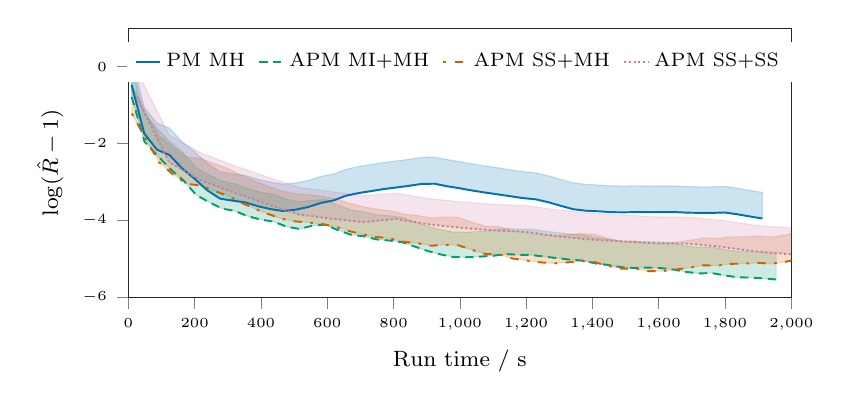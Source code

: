 % This file was created by matplotlib2tikz v0.6.11.
\begin{tikzpicture}

%\definecolor{color1}{rgb}{0.333,0.659,0.408}
%\definecolor{color0}{rgb}{0.298,0.447,0.69}
%\definecolor{color3}{rgb}{0.506,0.447,0.698}
%\definecolor{color2}{rgb}{0.769,0.306,0.322}

\definecolor{color1}{rgb}{0,0.62,0.451}
\definecolor{color0}{rgb}{0,0.447,0.698}
\definecolor{color3}{rgb}{0.8,0.475,0.655}
\definecolor{color2}{rgb}{0.835,0.369,0}

\begin{axis}[
xlabel={\footnotesize Run time / s},
ylabel={\footnotesize $\log(\hat{R} - 1)$},
width=10cm,
height=5cm,
xmin=0, xmax=2000,
ymin=-6, ymax=1,
%xtick={0,500,1000,1500,2000},
%xticklabels=0,500,1000,1500,2000},
tick align=outside,
tick pos=left,
x grid style={white!80.0!black},
y grid style={white!80.0!black},
every tick label/.append style={font=\tiny},
axis line style={lightgray!20.0!black},
%legend entries={{PM MH},{APM MI+MH},{APM SS+MH},{APM SS+SS}},
%legend image post style={scale=0.5},
%legend style={
%at={(0.7,0.95)},
%fill=none,
%anchor=north west,
%draw=none, 
%font=\scriptsize,
%}
legend style={at={(0.5,0.95)}, anchor=north, draw=none,font=\scriptsize,/tikz/every even column/.append style={column sep=0.1cm}},
legend image post style={scale=0.5},
legend entries={{PM MH},{APM MI+MH},{APM SS+MH},{APM SS+SS}},
legend cell align={left},
legend columns=4
]
\path [draw=color0, fill=color0, opacity=0.2] (axis cs:9.756,0.241)
--(axis cs:9.756,-0.471)
--(axis cs:47.822,-1.739)
--(axis cs:85.889,-2.156)
--(axis cs:123.956,-2.297)
--(axis cs:162.023,-2.647)
--(axis cs:200.089,-2.918)
--(axis cs:238.156,-3.216)
--(axis cs:276.223,-3.431)
--(axis cs:314.289,-3.484)
--(axis cs:352.356,-3.529)
--(axis cs:390.423,-3.628)
--(axis cs:428.49,-3.703)
--(axis cs:466.556,-3.754)
--(axis cs:504.623,-3.719)
--(axis cs:542.69,-3.65)
--(axis cs:580.756,-3.543)
--(axis cs:618.823,-3.479)
--(axis cs:656.89,-3.355)
--(axis cs:694.956,-3.286)
--(axis cs:733.023,-3.235)
--(axis cs:771.09,-3.182)
--(axis cs:809.157,-3.141)
--(axis cs:847.223,-3.097)
--(axis cs:885.29,-3.049)
--(axis cs:923.357,-3.044)
--(axis cs:961.423,-3.109)
--(axis cs:999.49,-3.162)
--(axis cs:1037.557,-3.221)
--(axis cs:1075.623,-3.273)
--(axis cs:1113.69,-3.319)
--(axis cs:1151.757,-3.368)
--(axis cs:1189.824,-3.417)
--(axis cs:1227.89,-3.448)
--(axis cs:1265.957,-3.523)
--(axis cs:1304.024,-3.617)
--(axis cs:1342.09,-3.707)
--(axis cs:1380.157,-3.746)
--(axis cs:1418.224,-3.761)
--(axis cs:1456.29,-3.783)
--(axis cs:1494.357,-3.788)
--(axis cs:1532.424,-3.781)
--(axis cs:1570.491,-3.784)
--(axis cs:1608.557,-3.781)
--(axis cs:1646.624,-3.781)
--(axis cs:1684.691,-3.796)
--(axis cs:1722.757,-3.802)
--(axis cs:1760.824,-3.803)
--(axis cs:1798.891,-3.792)
--(axis cs:1836.957,-3.838)
--(axis cs:1875.024,-3.895)
--(axis cs:1912.9,-3.948)
--(axis cs:1912.9,-3.27)
--(axis cs:1912.9,-3.27)
--(axis cs:1875.024,-3.217)
--(axis cs:1836.957,-3.158)
--(axis cs:1798.891,-3.112)
--(axis cs:1760.824,-3.126)
--(axis cs:1722.757,-3.124)
--(axis cs:1684.691,-3.118)
--(axis cs:1646.624,-3.103)
--(axis cs:1608.557,-3.103)
--(axis cs:1570.491,-3.105)
--(axis cs:1532.424,-3.1)
--(axis cs:1494.357,-3.106)
--(axis cs:1456.29,-3.101)
--(axis cs:1418.224,-3.077)
--(axis cs:1380.157,-3.061)
--(axis cs:1342.09,-3.022)
--(axis cs:1304.024,-2.93)
--(axis cs:1265.957,-2.835)
--(axis cs:1227.89,-2.76)
--(axis cs:1189.824,-2.729)
--(axis cs:1151.757,-2.679)
--(axis cs:1113.69,-2.628)
--(axis cs:1075.623,-2.581)
--(axis cs:1037.557,-2.529)
--(axis cs:999.49,-2.47)
--(axis cs:961.423,-2.416)
--(axis cs:923.357,-2.352)
--(axis cs:885.29,-2.358)
--(axis cs:847.223,-2.407)
--(axis cs:809.157,-2.451)
--(axis cs:771.09,-2.492)
--(axis cs:733.023,-2.545)
--(axis cs:694.956,-2.597)
--(axis cs:656.89,-2.667)
--(axis cs:618.823,-2.791)
--(axis cs:580.756,-2.853)
--(axis cs:542.69,-2.957)
--(axis cs:504.623,-3.023)
--(axis cs:466.556,-3.054)
--(axis cs:428.49,-3.002)
--(axis cs:390.423,-2.928)
--(axis cs:352.356,-2.827)
--(axis cs:314.289,-2.786)
--(axis cs:276.223,-2.73)
--(axis cs:238.156,-2.514)
--(axis cs:200.089,-2.215)
--(axis cs:162.023,-1.951)
--(axis cs:123.956,-1.595)
--(axis cs:85.889,-1.468)
--(axis cs:47.822,-1.052)
--(axis cs:9.756,0.241)
--cycle;

\path [draw=color1, fill=color1, opacity=0.2] (axis cs:9.967,-0.074)
--(axis cs:9.967,-0.79)
--(axis cs:48.857,-1.954)
--(axis cs:87.748,-2.315)
--(axis cs:126.638,-2.665)
--(axis cs:165.528,-2.951)
--(axis cs:204.419,-3.335)
--(axis cs:243.309,-3.523)
--(axis cs:282.2,-3.687)
--(axis cs:321.09,-3.753)
--(axis cs:359.98,-3.887)
--(axis cs:398.871,-3.977)
--(axis cs:437.761,-4.028)
--(axis cs:476.652,-4.158)
--(axis cs:515.542,-4.221)
--(axis cs:554.432,-4.136)
--(axis cs:593.323,-4.109)
--(axis cs:632.213,-4.25)
--(axis cs:671.103,-4.37)
--(axis cs:709.994,-4.41)
--(axis cs:748.884,-4.492)
--(axis cs:787.775,-4.521)
--(axis cs:826.665,-4.567)
--(axis cs:865.555,-4.683)
--(axis cs:904.446,-4.797)
--(axis cs:943.336,-4.885)
--(axis cs:982.227,-4.954)
--(axis cs:1021.117,-4.956)
--(axis cs:1060.007,-4.94)
--(axis cs:1098.898,-4.92)
--(axis cs:1137.788,-4.874)
--(axis cs:1176.678,-4.891)
--(axis cs:1215.569,-4.897)
--(axis cs:1254.459,-4.94)
--(axis cs:1293.35,-4.978)
--(axis cs:1332.24,-5.018)
--(axis cs:1371.13,-5.043)
--(axis cs:1410.021,-5.117)
--(axis cs:1448.911,-5.159)
--(axis cs:1487.802,-5.215)
--(axis cs:1526.692,-5.235)
--(axis cs:1565.582,-5.226)
--(axis cs:1604.473,-5.236)
--(axis cs:1643.363,-5.275)
--(axis cs:1682.253,-5.336)
--(axis cs:1721.144,-5.377)
--(axis cs:1760.034,-5.367)
--(axis cs:1798.925,-5.428)
--(axis cs:1837.815,-5.478)
--(axis cs:1876.705,-5.485)
--(axis cs:1915.596,-5.505)
--(axis cs:1954.291,-5.534)
--(axis cs:1954.291,-4.864)
--(axis cs:1954.291,-4.864)
--(axis cs:1915.596,-4.832)
--(axis cs:1876.705,-4.813)
--(axis cs:1837.815,-4.806)
--(axis cs:1798.925,-4.754)
--(axis cs:1760.034,-4.691)
--(axis cs:1721.144,-4.704)
--(axis cs:1682.253,-4.66)
--(axis cs:1643.363,-4.597)
--(axis cs:1604.473,-4.559)
--(axis cs:1565.582,-4.548)
--(axis cs:1526.692,-4.563)
--(axis cs:1487.802,-4.544)
--(axis cs:1448.911,-4.489)
--(axis cs:1410.021,-4.449)
--(axis cs:1371.13,-4.376)
--(axis cs:1332.24,-4.35)
--(axis cs:1293.35,-4.313)
--(axis cs:1254.459,-4.276)
--(axis cs:1215.569,-4.227)
--(axis cs:1176.678,-4.221)
--(axis cs:1137.788,-4.205)
--(axis cs:1098.898,-4.259)
--(axis cs:1060.007,-4.285)
--(axis cs:1021.117,-4.306)
--(axis cs:982.227,-4.306)
--(axis cs:943.336,-4.238)
--(axis cs:904.446,-4.154)
--(axis cs:865.555,-4.04)
--(axis cs:826.665,-3.92)
--(axis cs:787.775,-3.876)
--(axis cs:748.884,-3.851)
--(axis cs:709.994,-3.771)
--(axis cs:671.103,-3.724)
--(axis cs:632.213,-3.601)
--(axis cs:593.323,-3.457)
--(axis cs:554.432,-3.476)
--(axis cs:515.542,-3.511)
--(axis cs:476.652,-3.449)
--(axis cs:437.761,-3.318)
--(axis cs:398.871,-3.266)
--(axis cs:359.98,-3.175)
--(axis cs:321.09,-3.041)
--(axis cs:282.2,-2.978)
--(axis cs:243.309,-2.814)
--(axis cs:204.419,-2.626)
--(axis cs:165.528,-2.243)
--(axis cs:126.638,-1.966)
--(axis cs:87.748,-1.619)
--(axis cs:48.857,-1.25)
--(axis cs:9.967,-0.074)
--cycle;

\path [draw=color2, fill=color2, opacity=0.2] (axis cs:10.522,-0.497)
--(axis cs:10.522,-1.219)
--(axis cs:51.577,-1.86)
--(axis cs:92.632,-2.487)
--(axis cs:133.687,-2.795)
--(axis cs:174.742,-3.046)
--(axis cs:215.797,-3.087)
--(axis cs:256.852,-3.222)
--(axis cs:297.907,-3.352)
--(axis cs:338.962,-3.532)
--(axis cs:380.017,-3.689)
--(axis cs:421.072,-3.828)
--(axis cs:462.127,-3.954)
--(axis cs:503.182,-4.023)
--(axis cs:544.237,-4.052)
--(axis cs:585.292,-4.093)
--(axis cs:626.347,-4.166)
--(axis cs:667.402,-4.278)
--(axis cs:708.457,-4.367)
--(axis cs:749.512,-4.431)
--(axis cs:790.567,-4.468)
--(axis cs:831.622,-4.557)
--(axis cs:872.677,-4.592)
--(axis cs:913.732,-4.657)
--(axis cs:954.787,-4.631)
--(axis cs:995.842,-4.645)
--(axis cs:1036.898,-4.765)
--(axis cs:1077.953,-4.872)
--(axis cs:1119.008,-4.884)
--(axis cs:1160.063,-4.989)
--(axis cs:1201.118,-5.041)
--(axis cs:1242.173,-5.088)
--(axis cs:1283.228,-5.115)
--(axis cs:1324.283,-5.09)
--(axis cs:1365.338,-5.057)
--(axis cs:1406.393,-5.082)
--(axis cs:1447.448,-5.182)
--(axis cs:1488.503,-5.253)
--(axis cs:1529.558,-5.251)
--(axis cs:1570.613,-5.318)
--(axis cs:1611.668,-5.314)
--(axis cs:1652.723,-5.274)
--(axis cs:1693.778,-5.226)
--(axis cs:1734.833,-5.167)
--(axis cs:1775.888,-5.174)
--(axis cs:1816.943,-5.127)
--(axis cs:1857.998,-5.122)
--(axis cs:1899.053,-5.102)
--(axis cs:1940.108,-5.123)
--(axis cs:1981.163,-5.077)
--(axis cs:2022.218,-5.0)
--(axis cs:2063.067,-4.977)
--(axis cs:2063.067,-4.276)
--(axis cs:2063.067,-4.276)
--(axis cs:2022.218,-4.301)
--(axis cs:1981.163,-4.378)
--(axis cs:1940.108,-4.428)
--(axis cs:1899.053,-4.403)
--(axis cs:1857.998,-4.423)
--(axis cs:1816.943,-4.428)
--(axis cs:1775.888,-4.467)
--(axis cs:1734.833,-4.458)
--(axis cs:1693.778,-4.515)
--(axis cs:1652.723,-4.563)
--(axis cs:1611.668,-4.599)
--(axis cs:1570.613,-4.603)
--(axis cs:1529.558,-4.532)
--(axis cs:1488.503,-4.537)
--(axis cs:1447.448,-4.466)
--(axis cs:1406.393,-4.363)
--(axis cs:1365.338,-4.338)
--(axis cs:1324.283,-4.372)
--(axis cs:1283.228,-4.399)
--(axis cs:1242.173,-4.372)
--(axis cs:1201.118,-4.322)
--(axis cs:1160.063,-4.269)
--(axis cs:1119.008,-4.163)
--(axis cs:1077.953,-4.151)
--(axis cs:1036.898,-4.043)
--(axis cs:995.842,-3.923)
--(axis cs:954.787,-3.91)
--(axis cs:913.732,-3.936)
--(axis cs:872.677,-3.87)
--(axis cs:831.622,-3.835)
--(axis cs:790.567,-3.747)
--(axis cs:749.512,-3.707)
--(axis cs:708.457,-3.643)
--(axis cs:667.402,-3.554)
--(axis cs:626.347,-3.441)
--(axis cs:585.292,-3.369)
--(axis cs:544.237,-3.331)
--(axis cs:503.182,-3.304)
--(axis cs:462.127,-3.236)
--(axis cs:421.072,-3.109)
--(axis cs:380.017,-2.973)
--(axis cs:338.962,-2.818)
--(axis cs:297.907,-2.641)
--(axis cs:256.852,-2.513)
--(axis cs:215.797,-2.38)
--(axis cs:174.742,-2.345)
--(axis cs:133.687,-2.093)
--(axis cs:92.632,-1.792)
--(axis cs:51.577,-1.18)
--(axis cs:10.522,-0.497)
--cycle;

\path [draw=color3, fill=color3, opacity=0.2] (axis cs:25.053,-0.094)
--(axis cs:25.053,-0.786)
--(axis cs:122.808,-2.485)
--(axis cs:220.562,-2.963)
--(axis cs:318.317,-3.269)
--(axis cs:416.072,-3.565)
--(axis cs:513.827,-3.844)
--(axis cs:611.582,-3.952)
--(axis cs:709.337,-4.042)
--(axis cs:807.091,-3.959)
--(axis cs:904.846,-4.099)
--(axis cs:1002.601,-4.189)
--(axis cs:1100.356,-4.256)
--(axis cs:1198.111,-4.294)
--(axis cs:1295.866,-4.412)
--(axis cs:1393.62,-4.496)
--(axis cs:1491.375,-4.546)
--(axis cs:1589.13,-4.593)
--(axis cs:1686.885,-4.6)
--(axis cs:1784.64,-4.679)
--(axis cs:1882.395,-4.795)
--(axis cs:1980.149,-4.867)
--(axis cs:2077.904,-4.924)
--(axis cs:2175.659,-5.005)
--(axis cs:2273.414,-5.009)
--(axis cs:2371.169,-5.056)
--(axis cs:2468.924,-5.007)
--(axis cs:2566.678,-5.041)
--(axis cs:2664.433,-5.049)
--(axis cs:2762.188,-5.053)
--(axis cs:2859.943,-5.062)
--(axis cs:2957.698,-5.075)
--(axis cs:3055.453,-5.113)
--(axis cs:3153.207,-5.182)
--(axis cs:3250.962,-5.275)
--(axis cs:3348.717,-5.356)
--(axis cs:3446.472,-5.406)
--(axis cs:3544.227,-5.429)
--(axis cs:3641.982,-5.468)
--(axis cs:3739.736,-5.511)
--(axis cs:3837.491,-5.563)
--(axis cs:3935.246,-5.604)
--(axis cs:4033.001,-5.654)
--(axis cs:4130.756,-5.661)
--(axis cs:4228.511,-5.715)
--(axis cs:4326.265,-5.756)
--(axis cs:4424.02,-5.756)
--(axis cs:4521.775,-5.789)
--(axis cs:4619.53,-5.769)
--(axis cs:4717.285,-5.787)
--(axis cs:4815.04,-5.844)
--(axis cs:4912.303,-5.883)
--(axis cs:4912.303,-5.183)
--(axis cs:4912.303,-5.183)
--(axis cs:4815.04,-5.146)
--(axis cs:4717.285,-5.087)
--(axis cs:4619.53,-5.069)
--(axis cs:4521.775,-5.092)
--(axis cs:4424.02,-5.06)
--(axis cs:4326.265,-5.062)
--(axis cs:4228.511,-5.021)
--(axis cs:4130.756,-4.963)
--(axis cs:4033.001,-4.956)
--(axis cs:3935.246,-4.904)
--(axis cs:3837.491,-4.866)
--(axis cs:3739.736,-4.816)
--(axis cs:3641.982,-4.773)
--(axis cs:3544.227,-4.734)
--(axis cs:3446.472,-4.712)
--(axis cs:3348.717,-4.659)
--(axis cs:3250.962,-4.577)
--(axis cs:3153.207,-4.484)
--(axis cs:3055.453,-4.414)
--(axis cs:2957.698,-4.377)
--(axis cs:2859.943,-4.366)
--(axis cs:2762.188,-4.356)
--(axis cs:2664.433,-4.351)
--(axis cs:2566.678,-4.344)
--(axis cs:2468.924,-4.313)
--(axis cs:2371.169,-4.363)
--(axis cs:2273.414,-4.317)
--(axis cs:2175.659,-4.316)
--(axis cs:2077.904,-4.239)
--(axis cs:1980.149,-4.185)
--(axis cs:1882.395,-4.113)
--(axis cs:1784.64,-3.991)
--(axis cs:1686.885,-3.911)
--(axis cs:1589.13,-3.908)
--(axis cs:1491.375,-3.857)
--(axis cs:1393.62,-3.811)
--(axis cs:1295.866,-3.728)
--(axis cs:1198.111,-3.611)
--(axis cs:1100.356,-3.579)
--(axis cs:1002.601,-3.515)
--(axis cs:904.846,-3.429)
--(axis cs:807.091,-3.288)
--(axis cs:709.337,-3.354)
--(axis cs:611.582,-3.25)
--(axis cs:513.827,-3.139)
--(axis cs:416.072,-2.862)
--(axis cs:318.317,-2.567)
--(axis cs:220.562,-2.254)
--(axis cs:122.808,-1.772)
--(axis cs:25.053,-0.094)
--cycle;

\addplot [line width=0.7pt, color0]
table {%
9.756 -0.471
47.822 -1.739
85.889 -2.156
123.956 -2.297
162.023 -2.647
200.089 -2.918
238.156 -3.216
276.223 -3.431
314.289 -3.484
352.356 -3.529
390.423 -3.628
428.49 -3.703
466.556 -3.754
504.623 -3.719
542.69 -3.65
580.756 -3.543
618.823 -3.479
656.89 -3.355
694.956 -3.286
733.023 -3.235
771.09 -3.182
809.157 -3.141
847.223 -3.097
885.29 -3.049
923.357 -3.044
961.423 -3.109
999.49 -3.162
1037.557 -3.221
1075.623 -3.273
1113.69 -3.319
1151.757 -3.368
1189.824 -3.417
1227.89 -3.448
1265.957 -3.523
1304.024 -3.617
1342.09 -3.707
1380.157 -3.746
1418.224 -3.761
1456.29 -3.783
1494.357 -3.788
1532.424 -3.781
1570.491 -3.784
1608.557 -3.781
1646.624 -3.781
1684.691 -3.796
1722.757 -3.802
1760.824 -3.803
1798.891 -3.792
1836.957 -3.838
1875.024 -3.895
1912.9 -3.948
};
\addplot [line width=0.7pt, color1, densely dashed]
table {%
9.967 -0.79
48.857 -1.954
87.748 -2.315
126.638 -2.665
165.528 -2.951
204.419 -3.335
243.309 -3.523
282.2 -3.687
321.09 -3.753
359.98 -3.887
398.871 -3.977
437.761 -4.028
476.652 -4.158
515.542 -4.221
554.432 -4.136
593.323 -4.109
632.213 -4.25
671.103 -4.37
709.994 -4.41
748.884 -4.492
787.775 -4.521
826.665 -4.567
865.555 -4.683
904.446 -4.797
943.336 -4.885
982.227 -4.954
1021.117 -4.956
1060.007 -4.94
1098.898 -4.92
1137.788 -4.874
1176.678 -4.891
1215.569 -4.897
1254.459 -4.94
1293.35 -4.978
1332.24 -5.018
1371.13 -5.043
1410.021 -5.117
1448.911 -5.159
1487.802 -5.215
1526.692 -5.235
1565.582 -5.226
1604.473 -5.236
1643.363 -5.275
1682.253 -5.336
1721.144 -5.377
1760.034 -5.367
1798.925 -5.428
1837.815 -5.478
1876.705 -5.485
1915.596 -5.505
1954.291 -5.534
};
\addplot [line width=0.7pt, color2, dash pattern=on 1pt off 3pt on 3pt off 3pt]
table {%
10.522 -1.219
51.577 -1.86
92.632 -2.487
133.687 -2.795
174.742 -3.046
215.797 -3.087
256.852 -3.222
297.907 -3.352
338.962 -3.532
380.017 -3.689
421.072 -3.828
462.127 -3.954
503.182 -4.023
544.237 -4.052
585.292 -4.093
626.347 -4.166
667.402 -4.278
708.457 -4.367
749.512 -4.431
790.567 -4.468
831.622 -4.557
872.677 -4.592
913.732 -4.657
954.787 -4.631
995.842 -4.645
1036.898 -4.765
1077.953 -4.872
1119.008 -4.884
1160.063 -4.989
1201.118 -5.041
1242.173 -5.088
1283.228 -5.115
1324.283 -5.09
1365.338 -5.057
1406.393 -5.082
1447.448 -5.182
1488.503 -5.253
1529.558 -5.251
1570.613 -5.318
1611.668 -5.314
1652.723 -5.274
1693.778 -5.226
1734.833 -5.167
1775.888 -5.174
1816.943 -5.127
1857.998 -5.122
1899.053 -5.102
1940.108 -5.123
1981.163 -5.077
2022.218 -5.0
2063.067 -4.977
};
\addplot [line width=0.7pt, color3, densely dotted]
table {%
25.053 -0.786
122.808 -2.485
220.562 -2.963
318.317 -3.269
416.072 -3.565
513.827 -3.844
611.582 -3.952
709.337 -4.042
807.091 -3.959
904.846 -4.099
1002.601 -4.189
1100.356 -4.256
1198.111 -4.294
1295.866 -4.412
1393.62 -4.496
1491.375 -4.546
1589.13 -4.593
1686.885 -4.6
1784.64 -4.679
1882.395 -4.795
1980.149 -4.867
2077.904 -4.924
2175.659 -5.005
2273.414 -5.009
2371.169 -5.056
2468.924 -5.007
2566.678 -5.041
2664.433 -5.049
2762.188 -5.053
2859.943 -5.062
2957.698 -5.075
3055.453 -5.113
3153.207 -5.182
3250.962 -5.275
3348.717 -5.356
3446.472 -5.406
3544.227 -5.429
3641.982 -5.468
3739.736 -5.511
3837.491 -5.563
3935.246 -5.604
4033.001 -5.654
4130.756 -5.661
4228.511 -5.715
4326.265 -5.756
4424.02 -5.756
4521.775 -5.789
4619.53 -5.769
4717.285 -5.787
4815.04 -5.844
4912.303 -5.883
};


\end{axis}

\end{tikzpicture}
